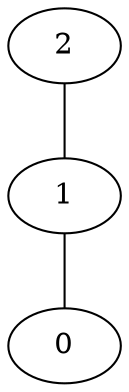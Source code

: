 /* Created by igraph 0.10.2 */
graph {
  0 [
    label=0
    weight=0
  ];
  1 [
    label=1
    weight=1
  ];
  2 [
    label=2
    weight=2
  ];

  1 -- 0;
  2 -- 1;
}
